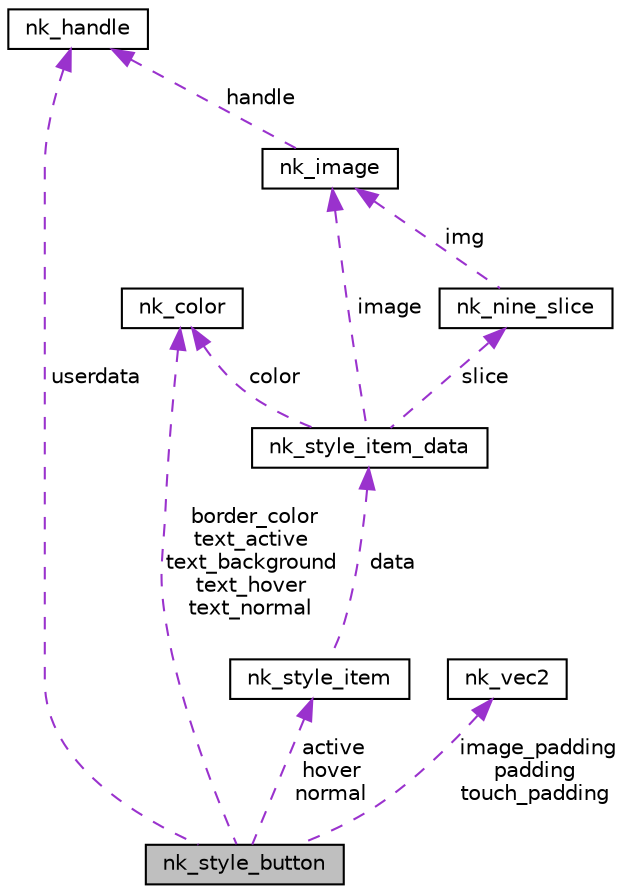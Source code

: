 digraph "nk_style_button"
{
 // LATEX_PDF_SIZE
  edge [fontname="Helvetica",fontsize="10",labelfontname="Helvetica",labelfontsize="10"];
  node [fontname="Helvetica",fontsize="10",shape=record];
  Node1 [label="nk_style_button",height=0.2,width=0.4,color="black", fillcolor="grey75", style="filled", fontcolor="black",tooltip=" "];
  Node2 -> Node1 [dir="back",color="darkorchid3",fontsize="10",style="dashed",label=" active\nhover\nnormal" ,fontname="Helvetica"];
  Node2 [label="nk_style_item",height=0.2,width=0.4,color="black", fillcolor="white", style="filled",URL="$structnk__style__item.html",tooltip=" "];
  Node3 -> Node2 [dir="back",color="darkorchid3",fontsize="10",style="dashed",label=" data" ,fontname="Helvetica"];
  Node3 [label="nk_style_item_data",height=0.2,width=0.4,color="black", fillcolor="white", style="filled",URL="$unionnk__style__item__data.html",tooltip=" "];
  Node4 -> Node3 [dir="back",color="darkorchid3",fontsize="10",style="dashed",label=" color" ,fontname="Helvetica"];
  Node4 [label="nk_color",height=0.2,width=0.4,color="black", fillcolor="white", style="filled",URL="$structnk__color.html",tooltip=" "];
  Node5 -> Node3 [dir="back",color="darkorchid3",fontsize="10",style="dashed",label=" image" ,fontname="Helvetica"];
  Node5 [label="nk_image",height=0.2,width=0.4,color="black", fillcolor="white", style="filled",URL="$structnk__image.html",tooltip=" "];
  Node6 -> Node5 [dir="back",color="darkorchid3",fontsize="10",style="dashed",label=" handle" ,fontname="Helvetica"];
  Node6 [label="nk_handle",height=0.2,width=0.4,color="black", fillcolor="white", style="filled",URL="$unionnk__handle.html",tooltip=" "];
  Node7 -> Node3 [dir="back",color="darkorchid3",fontsize="10",style="dashed",label=" slice" ,fontname="Helvetica"];
  Node7 [label="nk_nine_slice",height=0.2,width=0.4,color="black", fillcolor="white", style="filled",URL="$structnk__nine__slice.html",tooltip=" "];
  Node5 -> Node7 [dir="back",color="darkorchid3",fontsize="10",style="dashed",label=" img" ,fontname="Helvetica"];
  Node4 -> Node1 [dir="back",color="darkorchid3",fontsize="10",style="dashed",label=" border_color\ntext_active\ntext_background\ntext_hover\ntext_normal" ,fontname="Helvetica"];
  Node8 -> Node1 [dir="back",color="darkorchid3",fontsize="10",style="dashed",label=" image_padding\npadding\ntouch_padding" ,fontname="Helvetica"];
  Node8 [label="nk_vec2",height=0.2,width=0.4,color="black", fillcolor="white", style="filled",URL="$structnk__vec2.html",tooltip=" "];
  Node6 -> Node1 [dir="back",color="darkorchid3",fontsize="10",style="dashed",label=" userdata" ,fontname="Helvetica"];
}
